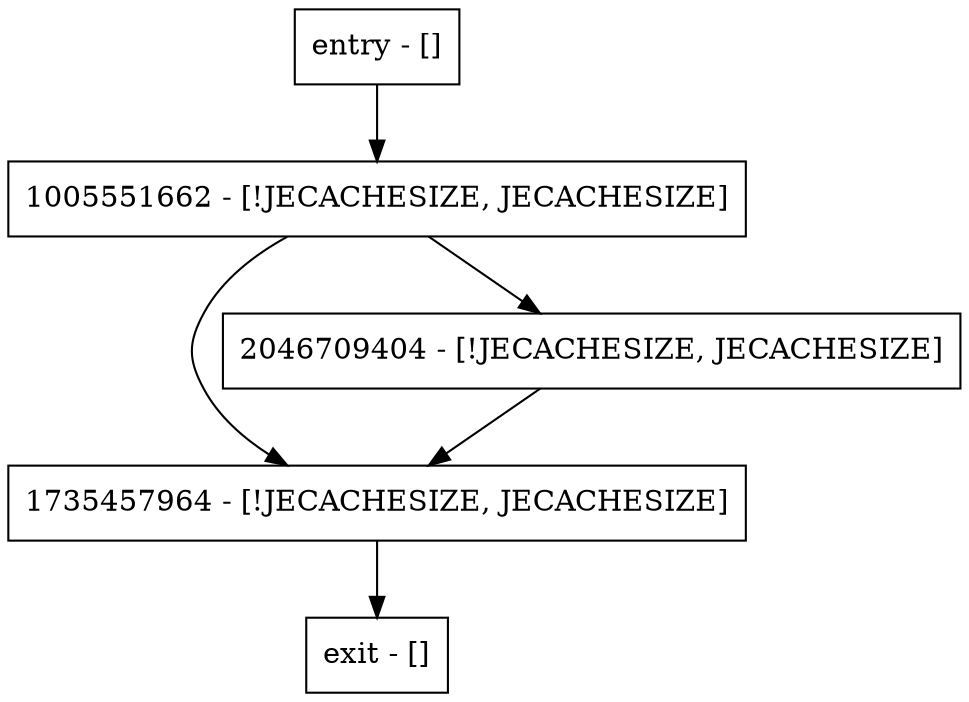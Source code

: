 digraph addEntryToLsnMap {
node [shape=record];
1735457964 [label="1735457964 - [!JECACHESIZE, JECACHESIZE]"];
entry [label="entry - []"];
exit [label="exit - []"];
2046709404 [label="2046709404 - [!JECACHESIZE, JECACHESIZE]"];
1005551662 [label="1005551662 - [!JECACHESIZE, JECACHESIZE]"];
entry;
exit;
1735457964 -> exit;
entry -> 1005551662;
2046709404 -> 1735457964;
1005551662 -> 1735457964;
1005551662 -> 2046709404;
}
